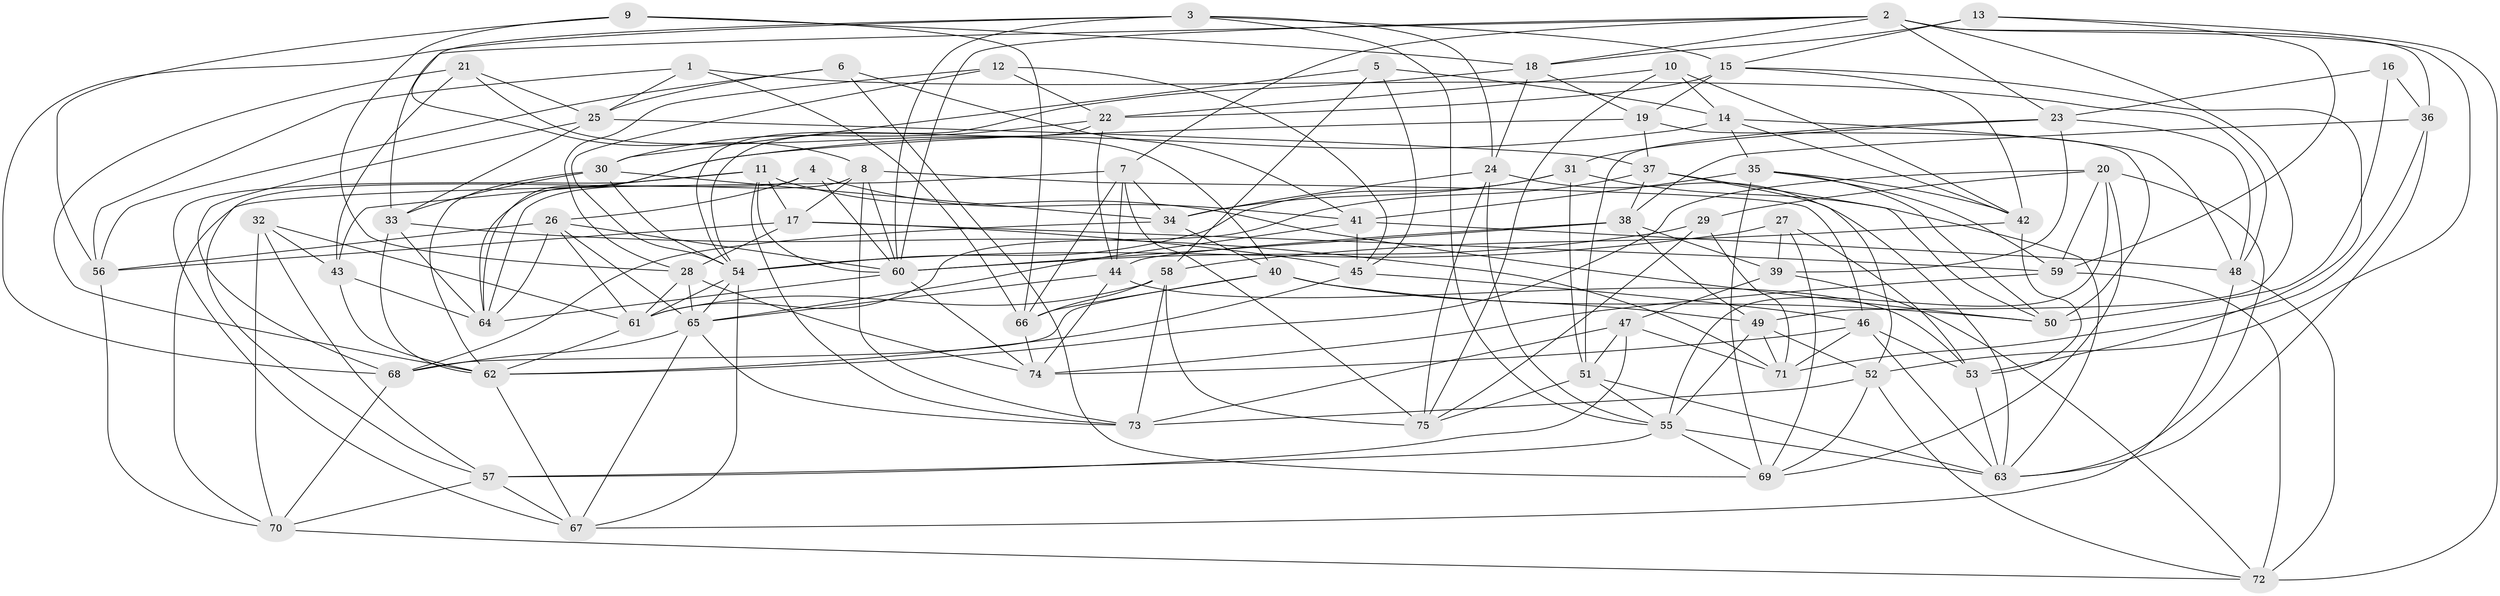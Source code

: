 // original degree distribution, {4: 1.0}
// Generated by graph-tools (version 1.1) at 2025/27/03/09/25 03:27:00]
// undirected, 75 vertices, 218 edges
graph export_dot {
graph [start="1"]
  node [color=gray90,style=filled];
  1;
  2;
  3;
  4;
  5;
  6;
  7;
  8;
  9;
  10;
  11;
  12;
  13;
  14;
  15;
  16;
  17;
  18;
  19;
  20;
  21;
  22;
  23;
  24;
  25;
  26;
  27;
  28;
  29;
  30;
  31;
  32;
  33;
  34;
  35;
  36;
  37;
  38;
  39;
  40;
  41;
  42;
  43;
  44;
  45;
  46;
  47;
  48;
  49;
  50;
  51;
  52;
  53;
  54;
  55;
  56;
  57;
  58;
  59;
  60;
  61;
  62;
  63;
  64;
  65;
  66;
  67;
  68;
  69;
  70;
  71;
  72;
  73;
  74;
  75;
  1 -- 25 [weight=1.0];
  1 -- 48 [weight=1.0];
  1 -- 56 [weight=1.0];
  1 -- 66 [weight=1.0];
  2 -- 7 [weight=1.0];
  2 -- 18 [weight=1.0];
  2 -- 23 [weight=1.0];
  2 -- 33 [weight=1.0];
  2 -- 36 [weight=1.0];
  2 -- 49 [weight=1.0];
  2 -- 52 [weight=1.0];
  2 -- 60 [weight=1.0];
  3 -- 8 [weight=1.0];
  3 -- 15 [weight=1.0];
  3 -- 24 [weight=1.0];
  3 -- 55 [weight=1.0];
  3 -- 60 [weight=1.0];
  3 -- 68 [weight=1.0];
  4 -- 26 [weight=1.0];
  4 -- 41 [weight=1.0];
  4 -- 57 [weight=1.0];
  4 -- 60 [weight=1.0];
  5 -- 14 [weight=1.0];
  5 -- 30 [weight=1.0];
  5 -- 45 [weight=1.0];
  5 -- 58 [weight=1.0];
  6 -- 25 [weight=1.0];
  6 -- 41 [weight=1.0];
  6 -- 56 [weight=1.0];
  6 -- 69 [weight=1.0];
  7 -- 34 [weight=1.0];
  7 -- 44 [weight=1.0];
  7 -- 66 [weight=1.0];
  7 -- 70 [weight=1.0];
  7 -- 75 [weight=1.0];
  8 -- 17 [weight=1.0];
  8 -- 46 [weight=1.0];
  8 -- 60 [weight=1.0];
  8 -- 64 [weight=1.0];
  8 -- 73 [weight=1.0];
  9 -- 18 [weight=1.0];
  9 -- 28 [weight=1.0];
  9 -- 56 [weight=1.0];
  9 -- 66 [weight=1.0];
  10 -- 14 [weight=1.0];
  10 -- 22 [weight=1.0];
  10 -- 42 [weight=1.0];
  10 -- 75 [weight=1.0];
  11 -- 17 [weight=1.0];
  11 -- 43 [weight=1.0];
  11 -- 50 [weight=1.0];
  11 -- 60 [weight=1.0];
  11 -- 67 [weight=1.0];
  11 -- 73 [weight=1.0];
  12 -- 22 [weight=1.0];
  12 -- 28 [weight=1.0];
  12 -- 45 [weight=1.0];
  12 -- 54 [weight=1.0];
  13 -- 15 [weight=1.0];
  13 -- 18 [weight=1.0];
  13 -- 59 [weight=1.0];
  13 -- 72 [weight=1.0];
  14 -- 35 [weight=1.0];
  14 -- 42 [weight=1.0];
  14 -- 48 [weight=1.0];
  14 -- 64 [weight=1.0];
  15 -- 19 [weight=1.0];
  15 -- 22 [weight=1.0];
  15 -- 42 [weight=1.0];
  15 -- 53 [weight=1.0];
  16 -- 23 [weight=1.0];
  16 -- 36 [weight=2.0];
  16 -- 50 [weight=1.0];
  17 -- 28 [weight=1.0];
  17 -- 45 [weight=1.0];
  17 -- 56 [weight=1.0];
  17 -- 59 [weight=1.0];
  18 -- 19 [weight=1.0];
  18 -- 24 [weight=1.0];
  18 -- 54 [weight=1.0];
  19 -- 37 [weight=1.0];
  19 -- 50 [weight=1.0];
  19 -- 64 [weight=2.0];
  20 -- 29 [weight=1.0];
  20 -- 55 [weight=1.0];
  20 -- 59 [weight=1.0];
  20 -- 62 [weight=1.0];
  20 -- 63 [weight=1.0];
  20 -- 69 [weight=1.0];
  21 -- 25 [weight=1.0];
  21 -- 40 [weight=1.0];
  21 -- 43 [weight=1.0];
  21 -- 62 [weight=1.0];
  22 -- 30 [weight=1.0];
  22 -- 44 [weight=1.0];
  22 -- 54 [weight=1.0];
  23 -- 31 [weight=1.0];
  23 -- 39 [weight=1.0];
  23 -- 48 [weight=1.0];
  23 -- 51 [weight=1.0];
  24 -- 34 [weight=1.0];
  24 -- 55 [weight=1.0];
  24 -- 63 [weight=1.0];
  24 -- 75 [weight=1.0];
  25 -- 33 [weight=1.0];
  25 -- 37 [weight=1.0];
  25 -- 68 [weight=1.0];
  26 -- 56 [weight=1.0];
  26 -- 60 [weight=1.0];
  26 -- 61 [weight=1.0];
  26 -- 64 [weight=1.0];
  26 -- 65 [weight=1.0];
  27 -- 39 [weight=1.0];
  27 -- 53 [weight=1.0];
  27 -- 54 [weight=1.0];
  27 -- 69 [weight=1.0];
  28 -- 61 [weight=1.0];
  28 -- 65 [weight=1.0];
  28 -- 74 [weight=1.0];
  29 -- 60 [weight=1.0];
  29 -- 71 [weight=1.0];
  29 -- 75 [weight=1.0];
  30 -- 33 [weight=1.0];
  30 -- 34 [weight=1.0];
  30 -- 54 [weight=1.0];
  30 -- 62 [weight=1.0];
  31 -- 34 [weight=1.0];
  31 -- 51 [weight=1.0];
  31 -- 54 [weight=2.0];
  31 -- 63 [weight=1.0];
  32 -- 43 [weight=1.0];
  32 -- 57 [weight=1.0];
  32 -- 61 [weight=1.0];
  32 -- 70 [weight=1.0];
  33 -- 62 [weight=1.0];
  33 -- 64 [weight=1.0];
  33 -- 71 [weight=1.0];
  34 -- 40 [weight=1.0];
  34 -- 68 [weight=1.0];
  35 -- 41 [weight=1.0];
  35 -- 42 [weight=1.0];
  35 -- 50 [weight=1.0];
  35 -- 59 [weight=1.0];
  35 -- 69 [weight=1.0];
  36 -- 38 [weight=1.0];
  36 -- 63 [weight=1.0];
  36 -- 71 [weight=1.0];
  37 -- 38 [weight=1.0];
  37 -- 50 [weight=1.0];
  37 -- 52 [weight=1.0];
  37 -- 61 [weight=1.0];
  38 -- 39 [weight=1.0];
  38 -- 44 [weight=1.0];
  38 -- 49 [weight=1.0];
  38 -- 60 [weight=1.0];
  39 -- 47 [weight=2.0];
  39 -- 72 [weight=1.0];
  40 -- 49 [weight=1.0];
  40 -- 50 [weight=1.0];
  40 -- 66 [weight=1.0];
  40 -- 68 [weight=1.0];
  41 -- 45 [weight=1.0];
  41 -- 48 [weight=1.0];
  41 -- 65 [weight=1.0];
  42 -- 53 [weight=1.0];
  42 -- 58 [weight=1.0];
  43 -- 62 [weight=2.0];
  43 -- 64 [weight=1.0];
  44 -- 53 [weight=1.0];
  44 -- 65 [weight=1.0];
  44 -- 74 [weight=1.0];
  45 -- 46 [weight=1.0];
  45 -- 62 [weight=1.0];
  46 -- 53 [weight=1.0];
  46 -- 63 [weight=1.0];
  46 -- 71 [weight=1.0];
  46 -- 74 [weight=1.0];
  47 -- 51 [weight=1.0];
  47 -- 57 [weight=1.0];
  47 -- 71 [weight=1.0];
  47 -- 73 [weight=1.0];
  48 -- 67 [weight=1.0];
  48 -- 72 [weight=1.0];
  49 -- 52 [weight=1.0];
  49 -- 55 [weight=1.0];
  49 -- 71 [weight=1.0];
  51 -- 55 [weight=1.0];
  51 -- 63 [weight=1.0];
  51 -- 75 [weight=1.0];
  52 -- 69 [weight=1.0];
  52 -- 72 [weight=1.0];
  52 -- 73 [weight=1.0];
  53 -- 63 [weight=1.0];
  54 -- 61 [weight=1.0];
  54 -- 65 [weight=1.0];
  54 -- 67 [weight=1.0];
  55 -- 57 [weight=1.0];
  55 -- 63 [weight=1.0];
  55 -- 69 [weight=1.0];
  56 -- 70 [weight=1.0];
  57 -- 67 [weight=1.0];
  57 -- 70 [weight=1.0];
  58 -- 61 [weight=1.0];
  58 -- 66 [weight=1.0];
  58 -- 73 [weight=1.0];
  58 -- 75 [weight=1.0];
  59 -- 72 [weight=1.0];
  59 -- 74 [weight=1.0];
  60 -- 64 [weight=1.0];
  60 -- 74 [weight=1.0];
  61 -- 62 [weight=2.0];
  62 -- 67 [weight=1.0];
  65 -- 67 [weight=1.0];
  65 -- 68 [weight=1.0];
  65 -- 73 [weight=1.0];
  66 -- 74 [weight=1.0];
  68 -- 70 [weight=1.0];
  70 -- 72 [weight=1.0];
}

